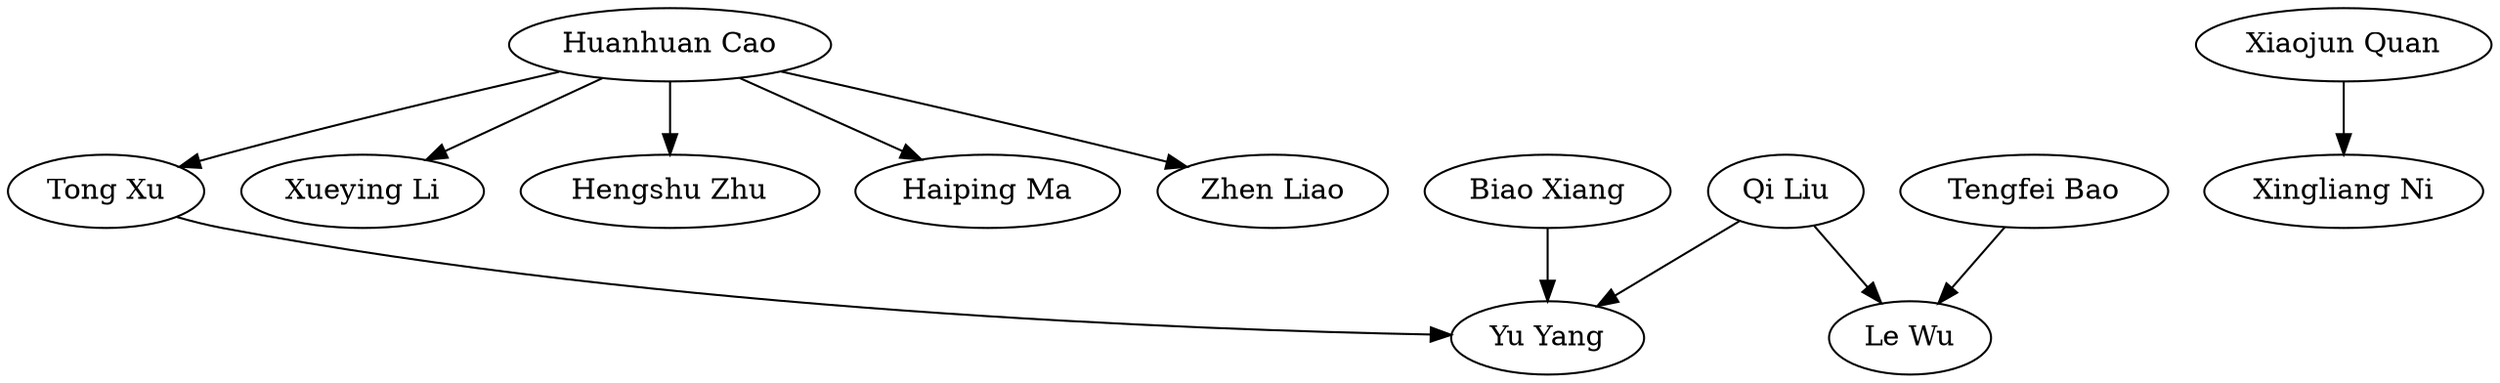 strict digraph G{
"Huanhuan Cao" -> "Tong Xu"
"Xiaojun Quan" -> "Xingliang Ni"
"Biao Xiang" -> "Yu Yang"
"Tengfei Bao" -> "Le Wu"
"Huanhuan Cao" -> "Xueying Li"
"Qi Liu" -> "Le Wu"
"Huanhuan Cao" -> "Hengshu Zhu"
"Huanhuan Cao" -> "Haiping Ma"
"Qi Liu" -> "Yu Yang"
"Huanhuan Cao" -> "Zhen Liao"
"Tong Xu" -> "Yu Yang"
}